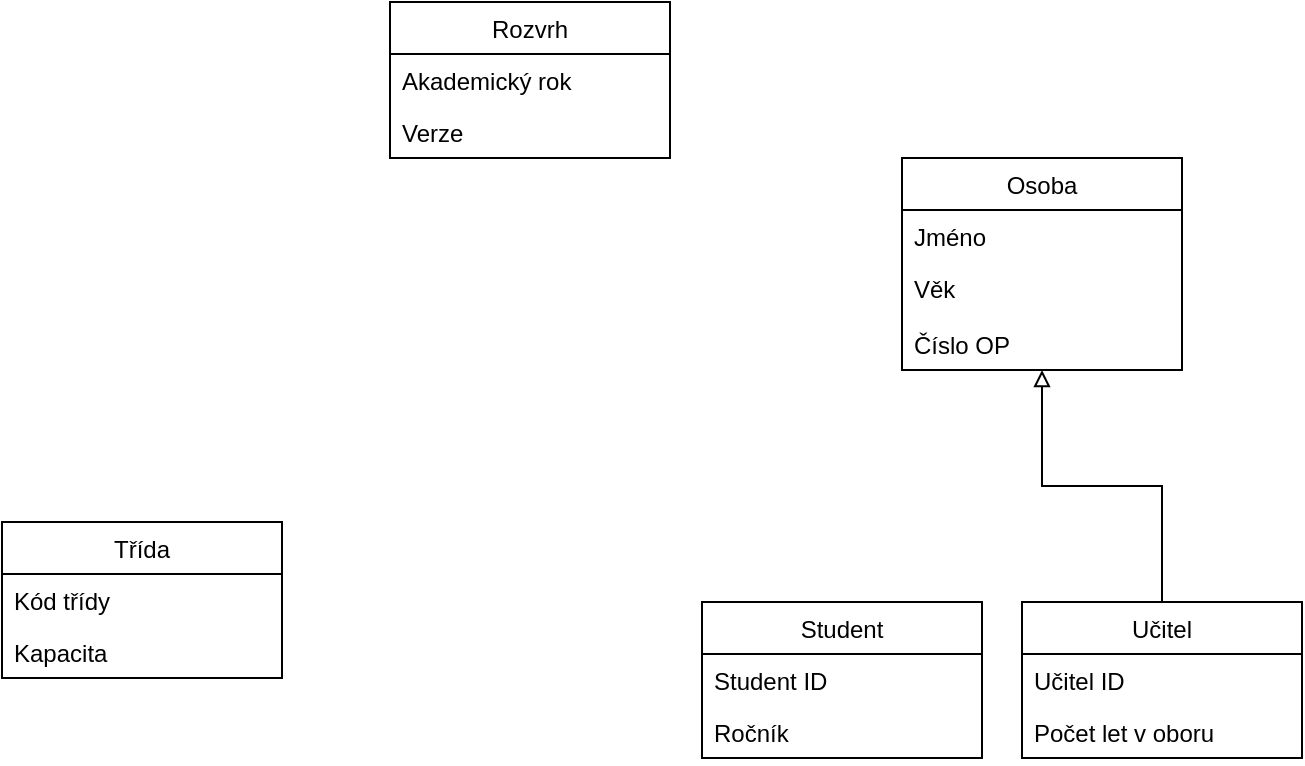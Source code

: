 <mxfile version="20.4.1" type="github">
  <diagram id="QWg1XJd28sr7SxZCWTjO" name="Stránka-1">
    <mxGraphModel dx="569" dy="305" grid="1" gridSize="10" guides="1" tooltips="1" connect="1" arrows="1" fold="1" page="1" pageScale="1" pageWidth="827" pageHeight="1169" math="0" shadow="0">
      <root>
        <mxCell id="0" />
        <mxCell id="1" parent="0" />
        <mxCell id="dK4r_kxf9T6twK1vrmGt-6" value="Rozvrh" style="swimlane;fontStyle=0;childLayout=stackLayout;horizontal=1;startSize=26;fillColor=none;horizontalStack=0;resizeParent=1;resizeParentMax=0;resizeLast=0;collapsible=1;marginBottom=0;" parent="1" vertex="1">
          <mxGeometry x="274" y="60" width="140" height="78" as="geometry" />
        </mxCell>
        <mxCell id="dK4r_kxf9T6twK1vrmGt-8" value="Akademický rok" style="text;strokeColor=none;fillColor=none;align=left;verticalAlign=top;spacingLeft=4;spacingRight=4;overflow=hidden;rotatable=0;points=[[0,0.5],[1,0.5]];portConstraint=eastwest;" parent="dK4r_kxf9T6twK1vrmGt-6" vertex="1">
          <mxGeometry y="26" width="140" height="26" as="geometry" />
        </mxCell>
        <mxCell id="dK4r_kxf9T6twK1vrmGt-9" value="Verze" style="text;strokeColor=none;fillColor=none;align=left;verticalAlign=top;spacingLeft=4;spacingRight=4;overflow=hidden;rotatable=0;points=[[0,0.5],[1,0.5]];portConstraint=eastwest;" parent="dK4r_kxf9T6twK1vrmGt-6" vertex="1">
          <mxGeometry y="52" width="140" height="26" as="geometry" />
        </mxCell>
        <mxCell id="_RLw-nHNRhLbIYBMRzB2-1" value="Třída" style="swimlane;fontStyle=0;childLayout=stackLayout;horizontal=1;startSize=26;fillColor=none;horizontalStack=0;resizeParent=1;resizeParentMax=0;resizeLast=0;collapsible=1;marginBottom=0;" vertex="1" parent="1">
          <mxGeometry x="80" y="320" width="140" height="78" as="geometry" />
        </mxCell>
        <mxCell id="_RLw-nHNRhLbIYBMRzB2-2" value="Kód třídy" style="text;strokeColor=none;fillColor=none;align=left;verticalAlign=top;spacingLeft=4;spacingRight=4;overflow=hidden;rotatable=0;points=[[0,0.5],[1,0.5]];portConstraint=eastwest;" vertex="1" parent="_RLw-nHNRhLbIYBMRzB2-1">
          <mxGeometry y="26" width="140" height="26" as="geometry" />
        </mxCell>
        <mxCell id="_RLw-nHNRhLbIYBMRzB2-4" value="Kapacita" style="text;strokeColor=none;fillColor=none;align=left;verticalAlign=top;spacingLeft=4;spacingRight=4;overflow=hidden;rotatable=0;points=[[0,0.5],[1,0.5]];portConstraint=eastwest;" vertex="1" parent="_RLw-nHNRhLbIYBMRzB2-1">
          <mxGeometry y="52" width="140" height="26" as="geometry" />
        </mxCell>
        <mxCell id="_RLw-nHNRhLbIYBMRzB2-5" value="Osoba" style="swimlane;fontStyle=0;childLayout=stackLayout;horizontal=1;startSize=26;fillColor=none;horizontalStack=0;resizeParent=1;resizeParentMax=0;resizeLast=0;collapsible=1;marginBottom=0;" vertex="1" parent="1">
          <mxGeometry x="530" y="138" width="140" height="106" as="geometry" />
        </mxCell>
        <mxCell id="_RLw-nHNRhLbIYBMRzB2-8" value="Jméno" style="text;strokeColor=none;fillColor=none;align=left;verticalAlign=top;spacingLeft=4;spacingRight=4;overflow=hidden;rotatable=0;points=[[0,0.5],[1,0.5]];portConstraint=eastwest;" vertex="1" parent="_RLw-nHNRhLbIYBMRzB2-5">
          <mxGeometry y="26" width="140" height="26" as="geometry" />
        </mxCell>
        <mxCell id="_RLw-nHNRhLbIYBMRzB2-6" value="Věk" style="text;strokeColor=none;fillColor=none;align=left;verticalAlign=top;spacingLeft=4;spacingRight=4;overflow=hidden;rotatable=0;points=[[0,0.5],[1,0.5]];portConstraint=eastwest;" vertex="1" parent="_RLw-nHNRhLbIYBMRzB2-5">
          <mxGeometry y="52" width="140" height="28" as="geometry" />
        </mxCell>
        <mxCell id="_RLw-nHNRhLbIYBMRzB2-10" value="Číslo OP" style="text;strokeColor=none;fillColor=none;align=left;verticalAlign=top;spacingLeft=4;spacingRight=4;overflow=hidden;rotatable=0;points=[[0,0.5],[1,0.5]];portConstraint=eastwest;" vertex="1" parent="_RLw-nHNRhLbIYBMRzB2-5">
          <mxGeometry y="80" width="140" height="26" as="geometry" />
        </mxCell>
        <mxCell id="_RLw-nHNRhLbIYBMRzB2-11" value="Student" style="swimlane;fontStyle=0;childLayout=stackLayout;horizontal=1;startSize=26;fillColor=none;horizontalStack=0;resizeParent=1;resizeParentMax=0;resizeLast=0;collapsible=1;marginBottom=0;" vertex="1" parent="1">
          <mxGeometry x="430" y="360" width="140" height="78" as="geometry" />
        </mxCell>
        <mxCell id="_RLw-nHNRhLbIYBMRzB2-12" value="Student ID" style="text;strokeColor=none;fillColor=none;align=left;verticalAlign=top;spacingLeft=4;spacingRight=4;overflow=hidden;rotatable=0;points=[[0,0.5],[1,0.5]];portConstraint=eastwest;" vertex="1" parent="_RLw-nHNRhLbIYBMRzB2-11">
          <mxGeometry y="26" width="140" height="26" as="geometry" />
        </mxCell>
        <mxCell id="_RLw-nHNRhLbIYBMRzB2-14" value="Ročník" style="text;strokeColor=none;fillColor=none;align=left;verticalAlign=top;spacingLeft=4;spacingRight=4;overflow=hidden;rotatable=0;points=[[0,0.5],[1,0.5]];portConstraint=eastwest;" vertex="1" parent="_RLw-nHNRhLbIYBMRzB2-11">
          <mxGeometry y="52" width="140" height="26" as="geometry" />
        </mxCell>
        <mxCell id="_RLw-nHNRhLbIYBMRzB2-20" style="edgeStyle=orthogonalEdgeStyle;rounded=0;orthogonalLoop=1;jettySize=auto;html=1;exitX=0.5;exitY=0;exitDx=0;exitDy=0;endArrow=block;endFill=0;" edge="1" parent="1" source="_RLw-nHNRhLbIYBMRzB2-15" target="_RLw-nHNRhLbIYBMRzB2-5">
          <mxGeometry relative="1" as="geometry" />
        </mxCell>
        <mxCell id="_RLw-nHNRhLbIYBMRzB2-15" value="Učitel" style="swimlane;fontStyle=0;childLayout=stackLayout;horizontal=1;startSize=26;fillColor=none;horizontalStack=0;resizeParent=1;resizeParentMax=0;resizeLast=0;collapsible=1;marginBottom=0;" vertex="1" parent="1">
          <mxGeometry x="590" y="360" width="140" height="78" as="geometry" />
        </mxCell>
        <mxCell id="_RLw-nHNRhLbIYBMRzB2-16" value="Učitel ID" style="text;strokeColor=none;fillColor=none;align=left;verticalAlign=top;spacingLeft=4;spacingRight=4;overflow=hidden;rotatable=0;points=[[0,0.5],[1,0.5]];portConstraint=eastwest;" vertex="1" parent="_RLw-nHNRhLbIYBMRzB2-15">
          <mxGeometry y="26" width="140" height="26" as="geometry" />
        </mxCell>
        <mxCell id="_RLw-nHNRhLbIYBMRzB2-17" value="Počet let v oboru" style="text;strokeColor=none;fillColor=none;align=left;verticalAlign=top;spacingLeft=4;spacingRight=4;overflow=hidden;rotatable=0;points=[[0,0.5],[1,0.5]];portConstraint=eastwest;" vertex="1" parent="_RLw-nHNRhLbIYBMRzB2-15">
          <mxGeometry y="52" width="140" height="26" as="geometry" />
        </mxCell>
      </root>
    </mxGraphModel>
  </diagram>
</mxfile>
